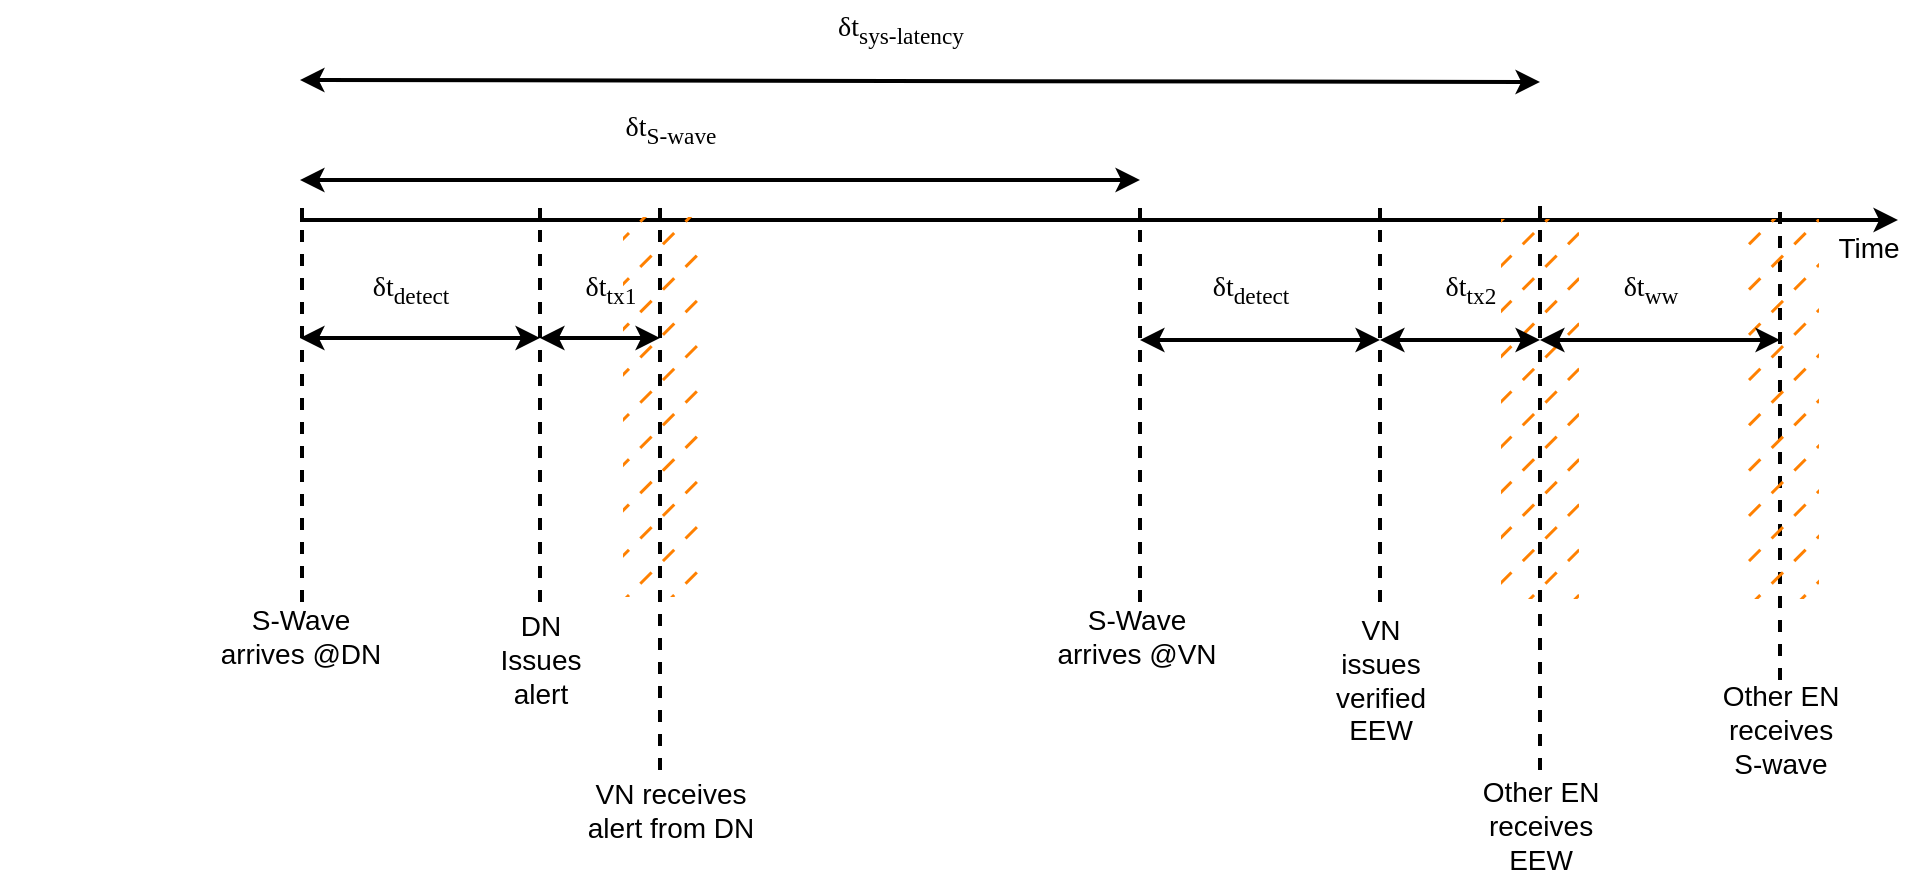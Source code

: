 <mxfile version="24.7.12">
  <diagram name="Page-1" id="aeAW5_11bxjghpqHMXWK">
    <mxGraphModel dx="1900" dy="541" grid="1" gridSize="10" guides="1" tooltips="1" connect="1" arrows="1" fold="1" page="1" pageScale="1" pageWidth="850" pageHeight="1100" math="0" shadow="0">
      <root>
        <mxCell id="0" />
        <mxCell id="1" parent="0" />
        <mxCell id="Bie_e7GvbdLS7ZLmAmvj-1" value="" style="endArrow=classic;html=1;rounded=0;strokeWidth=2;" edge="1" parent="1">
          <mxGeometry width="50" height="50" relative="1" as="geometry">
            <mxPoint x="100" y="330" as="sourcePoint" />
            <mxPoint x="899" y="330" as="targetPoint" />
          </mxGeometry>
        </mxCell>
        <mxCell id="Bie_e7GvbdLS7ZLmAmvj-2" value="Time" style="text;html=1;align=center;verticalAlign=middle;resizable=0;points=[];autosize=1;strokeColor=none;fillColor=none;strokeWidth=3;fontSize=14;" vertex="1" parent="1">
          <mxGeometry x="859" y="329" width="50" height="30" as="geometry" />
        </mxCell>
        <mxCell id="Bie_e7GvbdLS7ZLmAmvj-5" value="" style="endArrow=none;dashed=1;html=1;rounded=0;strokeWidth=2;" edge="1" parent="1">
          <mxGeometry width="50" height="50" relative="1" as="geometry">
            <mxPoint x="840" y="560" as="sourcePoint" />
            <mxPoint x="840" y="324" as="targetPoint" />
          </mxGeometry>
        </mxCell>
        <mxCell id="Bie_e7GvbdLS7ZLmAmvj-6" value="" style="endArrow=none;dashed=1;html=1;rounded=0;strokeWidth=2;" edge="1" parent="1">
          <mxGeometry width="50" height="50" relative="1" as="geometry">
            <mxPoint x="720" y="605" as="sourcePoint" />
            <mxPoint x="720" y="323" as="targetPoint" />
          </mxGeometry>
        </mxCell>
        <mxCell id="Bie_e7GvbdLS7ZLmAmvj-7" value="" style="endArrow=none;dashed=1;html=1;rounded=0;strokeWidth=2;" edge="1" parent="1">
          <mxGeometry width="50" height="50" relative="1" as="geometry">
            <mxPoint x="640" y="521" as="sourcePoint" />
            <mxPoint x="640" y="324" as="targetPoint" />
          </mxGeometry>
        </mxCell>
        <mxCell id="Bie_e7GvbdLS7ZLmAmvj-8" value="" style="endArrow=none;dashed=1;html=1;rounded=0;strokeWidth=2;" edge="1" parent="1">
          <mxGeometry width="50" height="50" relative="1" as="geometry">
            <mxPoint x="520" y="521" as="sourcePoint" />
            <mxPoint x="520" y="324" as="targetPoint" />
          </mxGeometry>
        </mxCell>
        <mxCell id="Bie_e7GvbdLS7ZLmAmvj-15" value="" style="endArrow=none;dashed=1;html=1;rounded=0;strokeWidth=2;" edge="1" parent="1">
          <mxGeometry width="50" height="50" relative="1" as="geometry">
            <mxPoint x="280" y="605" as="sourcePoint" />
            <mxPoint x="280" y="324" as="targetPoint" />
          </mxGeometry>
        </mxCell>
        <mxCell id="Bie_e7GvbdLS7ZLmAmvj-16" value="" style="endArrow=none;dashed=1;html=1;rounded=0;strokeWidth=2;" edge="1" parent="1">
          <mxGeometry width="50" height="50" relative="1" as="geometry">
            <mxPoint x="220" y="521" as="sourcePoint" />
            <mxPoint x="220" y="324" as="targetPoint" />
          </mxGeometry>
        </mxCell>
        <mxCell id="Bie_e7GvbdLS7ZLmAmvj-17" value="" style="endArrow=none;dashed=1;html=1;rounded=0;strokeWidth=2;" edge="1" parent="1">
          <mxGeometry width="50" height="50" relative="1" as="geometry">
            <mxPoint x="101" y="521" as="sourcePoint" />
            <mxPoint x="101" y="324" as="targetPoint" />
          </mxGeometry>
        </mxCell>
        <mxCell id="Bie_e7GvbdLS7ZLmAmvj-18" value="" style="endArrow=classic;startArrow=classic;html=1;rounded=0;strokeWidth=2;" edge="1" parent="1">
          <mxGeometry width="50" height="50" relative="1" as="geometry">
            <mxPoint x="100" y="310" as="sourcePoint" />
            <mxPoint x="520" y="310" as="targetPoint" />
          </mxGeometry>
        </mxCell>
        <mxCell id="Bie_e7GvbdLS7ZLmAmvj-19" value="" style="endArrow=classic;startArrow=classic;html=1;rounded=0;strokeWidth=2;" edge="1" parent="1">
          <mxGeometry width="50" height="50" relative="1" as="geometry">
            <mxPoint x="100" y="260" as="sourcePoint" />
            <mxPoint x="720" y="261" as="targetPoint" />
          </mxGeometry>
        </mxCell>
        <mxCell id="Bie_e7GvbdLS7ZLmAmvj-21" value="" style="endArrow=classic;startArrow=classic;html=1;rounded=0;strokeWidth=2;" edge="1" parent="1">
          <mxGeometry width="50" height="50" relative="1" as="geometry">
            <mxPoint x="100" y="389" as="sourcePoint" />
            <mxPoint x="220" y="389" as="targetPoint" />
            <Array as="points">
              <mxPoint x="120" y="389" />
            </Array>
          </mxGeometry>
        </mxCell>
        <mxCell id="Bie_e7GvbdLS7ZLmAmvj-22" value="" style="endArrow=classic;startArrow=classic;html=1;rounded=0;strokeWidth=2;" edge="1" parent="1">
          <mxGeometry width="50" height="50" relative="1" as="geometry">
            <mxPoint x="520" y="390" as="sourcePoint" />
            <mxPoint x="640" y="390" as="targetPoint" />
            <Array as="points">
              <mxPoint x="550" y="390" />
            </Array>
          </mxGeometry>
        </mxCell>
        <mxCell id="Bie_e7GvbdLS7ZLmAmvj-25" value="&amp;nbsp;" style="text;whiteSpace=wrap;html=1;" vertex="1" parent="1">
          <mxGeometry x="-50" y="430" width="40" height="40" as="geometry" />
        </mxCell>
        <mxCell id="Bie_e7GvbdLS7ZLmAmvj-27" value="&lt;font style=&quot;font-size: 14px;&quot;&gt;δt&lt;sub&gt;ww&lt;/sub&gt;&lt;/font&gt;" style="text;html=1;align=center;verticalAlign=middle;resizable=0;points=[];autosize=1;strokeColor=none;fillColor=none;fontFamily=Tahoma;fontSize=14;" vertex="1" parent="1">
          <mxGeometry x="745" y="350" width="60" height="30" as="geometry" />
        </mxCell>
        <mxCell id="Bie_e7GvbdLS7ZLmAmvj-29" value="&lt;font style=&quot;font-size: 14px;&quot;&gt;δt&lt;sub&gt;detect&lt;/sub&gt;&lt;/font&gt;" style="text;html=1;align=center;verticalAlign=middle;resizable=0;points=[];autosize=1;strokeColor=none;fillColor=none;fontFamily=Tahoma;fontSize=14;" vertex="1" parent="1">
          <mxGeometry x="540" y="350" width="70" height="30" as="geometry" />
        </mxCell>
        <mxCell id="Bie_e7GvbdLS7ZLmAmvj-31" value="&lt;font style=&quot;font-size: 14px;&quot;&gt;δt&lt;sub&gt;detect&lt;/sub&gt;&lt;/font&gt;" style="text;html=1;align=center;verticalAlign=middle;resizable=0;points=[];autosize=1;strokeColor=none;fillColor=none;fontFamily=Tahoma;fontSize=14;" vertex="1" parent="1">
          <mxGeometry x="120" y="350" width="70" height="30" as="geometry" />
        </mxCell>
        <mxCell id="Bie_e7GvbdLS7ZLmAmvj-32" value="&lt;font style=&quot;font-size: 14px;&quot;&gt;δt&lt;sub&gt;S-wave&lt;/sub&gt;&lt;/font&gt;" style="text;html=1;align=center;verticalAlign=middle;resizable=0;points=[];autosize=1;strokeColor=none;fillColor=none;fontFamily=Tahoma;fontSize=14;" vertex="1" parent="1">
          <mxGeometry x="245" y="270" width="80" height="30" as="geometry" />
        </mxCell>
        <mxCell id="Bie_e7GvbdLS7ZLmAmvj-33" value="&lt;font style=&quot;font-size: 14px;&quot;&gt;δt&lt;sub&gt;sys-latency&lt;/sub&gt;&lt;/font&gt;" style="text;html=1;align=center;verticalAlign=middle;resizable=0;points=[];autosize=1;strokeColor=none;fillColor=none;fontFamily=Tahoma;fontSize=14;" vertex="1" parent="1">
          <mxGeometry x="350" y="220" width="100" height="30" as="geometry" />
        </mxCell>
        <mxCell id="Bie_e7GvbdLS7ZLmAmvj-34" value="" style="rounded=0;whiteSpace=wrap;html=1;fillStyle=dashed;fillColor=#FF8000;strokeColor=none;dashed=1;dashPattern=1 4;rotation=-90;gradientColor=none;direction=south;allowArrows=1;" vertex="1" parent="1">
          <mxGeometry x="745" y="405" width="190" height="38.99" as="geometry" />
        </mxCell>
        <mxCell id="Bie_e7GvbdLS7ZLmAmvj-39" value="" style="rounded=0;whiteSpace=wrap;html=1;fillStyle=dashed;fillColor=#FF8000;strokeColor=none;dashed=1;dashPattern=1 4;rotation=-90;gradientColor=none;direction=south;allowArrows=1;" vertex="1" parent="1">
          <mxGeometry x="625" y="405" width="190" height="38.99" as="geometry" />
        </mxCell>
        <mxCell id="Bie_e7GvbdLS7ZLmAmvj-40" value="" style="rounded=0;whiteSpace=wrap;html=1;fillStyle=dashed;fillColor=#FF8000;strokeColor=none;dashed=1;dashPattern=1 4;rotation=-90;gradientColor=none;direction=south;allowArrows=1;" vertex="1" parent="1">
          <mxGeometry x="186" y="404" width="190" height="38.99" as="geometry" />
        </mxCell>
        <mxCell id="Bie_e7GvbdLS7ZLmAmvj-42" value="Other EN&lt;br&gt;receives&lt;br&gt;S-wave" style="text;html=1;align=center;verticalAlign=middle;resizable=0;points=[];autosize=1;strokeColor=none;fillColor=none;strokeWidth=3;fontSize=14;" vertex="1" parent="1">
          <mxGeometry x="800" y="555" width="80" height="60" as="geometry" />
        </mxCell>
        <mxCell id="Bie_e7GvbdLS7ZLmAmvj-43" value="Other EN&lt;br&gt;receives&lt;br&gt;EEW" style="text;html=1;align=center;verticalAlign=middle;resizable=0;points=[];autosize=1;strokeColor=none;fillColor=none;strokeWidth=3;fontSize=14;" vertex="1" parent="1">
          <mxGeometry x="680" y="603" width="80" height="60" as="geometry" />
        </mxCell>
        <mxCell id="Bie_e7GvbdLS7ZLmAmvj-44" value="&lt;div&gt;VN&lt;br&gt;issues&lt;br&gt;&lt;/div&gt;verified&lt;br&gt;EEW" style="text;html=1;align=center;verticalAlign=middle;resizable=0;points=[];autosize=1;strokeColor=none;fillColor=none;strokeWidth=3;fontSize=14;" vertex="1" parent="1">
          <mxGeometry x="605" y="520" width="70" height="80" as="geometry" />
        </mxCell>
        <mxCell id="Bie_e7GvbdLS7ZLmAmvj-45" value="&lt;div&gt;S-Wave&lt;/div&gt;&lt;div&gt;arrives @VN&lt;br&gt;&lt;/div&gt;" style="text;html=1;align=center;verticalAlign=middle;resizable=0;points=[];autosize=1;strokeColor=none;fillColor=none;strokeWidth=3;fontSize=14;" vertex="1" parent="1">
          <mxGeometry x="468" y="513" width="100" height="50" as="geometry" />
        </mxCell>
        <mxCell id="Bie_e7GvbdLS7ZLmAmvj-46" value="&lt;div&gt;VN receives&lt;/div&gt;&lt;div&gt;alert from DN&lt;br&gt;&lt;/div&gt;" style="text;html=1;align=center;verticalAlign=middle;resizable=0;points=[];autosize=1;strokeColor=none;fillColor=none;strokeWidth=3;fontSize=14;" vertex="1" parent="1">
          <mxGeometry x="230" y="600" width="110" height="50" as="geometry" />
        </mxCell>
        <mxCell id="Bie_e7GvbdLS7ZLmAmvj-47" value="&lt;div&gt;DN&lt;/div&gt;&lt;div&gt;Issues&lt;/div&gt;&lt;div&gt;alert&lt;br&gt;&lt;/div&gt;" style="text;html=1;align=center;verticalAlign=middle;resizable=0;points=[];autosize=1;strokeColor=none;fillColor=none;strokeWidth=3;fontSize=14;" vertex="1" parent="1">
          <mxGeometry x="190" y="520" width="60" height="60" as="geometry" />
        </mxCell>
        <mxCell id="Bie_e7GvbdLS7ZLmAmvj-48" value="&lt;div&gt;S-Wave&lt;/div&gt;&lt;div&gt;arrives @DN&lt;br&gt;&lt;/div&gt;" style="text;html=1;align=center;verticalAlign=middle;resizable=0;points=[];autosize=1;strokeColor=none;fillColor=none;strokeWidth=3;fontSize=14;" vertex="1" parent="1">
          <mxGeometry x="50" y="513" width="100" height="50" as="geometry" />
        </mxCell>
        <mxCell id="Bie_e7GvbdLS7ZLmAmvj-20" value="" style="endArrow=classic;startArrow=classic;html=1;rounded=0;strokeWidth=2;" edge="1" parent="1">
          <mxGeometry width="50" height="50" relative="1" as="geometry">
            <mxPoint x="220" y="389" as="sourcePoint" />
            <mxPoint x="280" y="389" as="targetPoint" />
            <Array as="points">
              <mxPoint x="250" y="389" />
            </Array>
          </mxGeometry>
        </mxCell>
        <mxCell id="Bie_e7GvbdLS7ZLmAmvj-30" value="&lt;font style=&quot;font-size: 14px;&quot;&gt;δt&lt;sub&gt;tx1&lt;/sub&gt;&lt;/font&gt;" style="text;html=1;align=center;verticalAlign=middle;resizable=0;points=[];autosize=1;strokeColor=none;fillColor=none;fontFamily=Tahoma;fontSize=14;" vertex="1" parent="1">
          <mxGeometry x="230" y="350" width="50" height="30" as="geometry" />
        </mxCell>
        <mxCell id="Bie_e7GvbdLS7ZLmAmvj-23" value="" style="endArrow=classic;startArrow=classic;html=1;rounded=0;strokeWidth=2;" edge="1" parent="1">
          <mxGeometry width="50" height="50" relative="1" as="geometry">
            <mxPoint x="720" y="390" as="sourcePoint" />
            <mxPoint x="840" y="390" as="targetPoint" />
            <Array as="points">
              <mxPoint x="750" y="390" />
            </Array>
          </mxGeometry>
        </mxCell>
        <mxCell id="Bie_e7GvbdLS7ZLmAmvj-24" value="" style="endArrow=classic;startArrow=classic;html=1;rounded=0;strokeWidth=2;" edge="1" parent="1">
          <mxGeometry width="50" height="50" relative="1" as="geometry">
            <mxPoint x="640" y="390" as="sourcePoint" />
            <mxPoint x="720" y="390" as="targetPoint" />
            <Array as="points">
              <mxPoint x="670" y="390" />
            </Array>
          </mxGeometry>
        </mxCell>
        <mxCell id="Bie_e7GvbdLS7ZLmAmvj-28" value="&lt;font style=&quot;font-size: 14px;&quot;&gt;δt&lt;sub&gt;tx2&lt;/sub&gt;&lt;/font&gt;" style="text;html=1;align=center;verticalAlign=middle;resizable=0;points=[];autosize=1;strokeColor=none;fillColor=none;fontFamily=Tahoma;fontSize=14;" vertex="1" parent="1">
          <mxGeometry x="660" y="350" width="50" height="30" as="geometry" />
        </mxCell>
      </root>
    </mxGraphModel>
  </diagram>
</mxfile>
